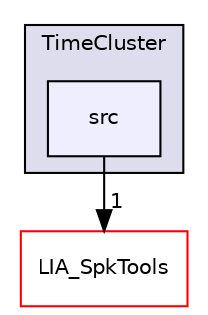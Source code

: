 digraph "LIA_Utils/TimeCluster/src" {
  compound=true
  node [ fontsize="10", fontname="Helvetica"];
  edge [ labelfontsize="10", labelfontname="Helvetica"];
  subgraph clusterdir_8935326b67ab1cf359b236e5d840bd49 {
    graph [ bgcolor="#ddddee", pencolor="black", label="TimeCluster" fontname="Helvetica", fontsize="10", URL="dir_8935326b67ab1cf359b236e5d840bd49.html"]
  dir_1b9e81b0dc420a68ec22858c0973d2b4 [shape=box, label="src", style="filled", fillcolor="#eeeeff", pencolor="black", URL="dir_1b9e81b0dc420a68ec22858c0973d2b4.html"];
  }
  dir_7b9f40c7474acebf25e66f966c5b9c6a [shape=box label="LIA_SpkTools" fillcolor="white" style="filled" color="red" URL="dir_7b9f40c7474acebf25e66f966c5b9c6a.html"];
  dir_1b9e81b0dc420a68ec22858c0973d2b4->dir_7b9f40c7474acebf25e66f966c5b9c6a [headlabel="1", labeldistance=1.5 headhref="dir_000162_000110.html"];
}
